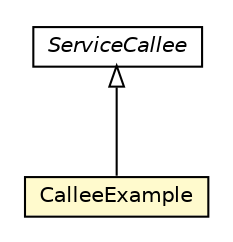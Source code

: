 #!/usr/local/bin/dot
#
# Class diagram 
# Generated by UMLGraph version R5_6-24-gf6e263 (http://www.umlgraph.org/)
#

digraph G {
	edge [fontname="Helvetica",fontsize=10,labelfontname="Helvetica",labelfontsize=10];
	node [fontname="Helvetica",fontsize=10,shape=plaintext];
	nodesep=0.25;
	ranksep=0.5;
	// org.universAAL.samples.utils.server.CalleeExample
	c8305 [label=<<table title="org.universAAL.samples.utils.server.CalleeExample" border="0" cellborder="1" cellspacing="0" cellpadding="2" port="p" bgcolor="lemonChiffon" href="./CalleeExample.html">
		<tr><td><table border="0" cellspacing="0" cellpadding="1">
<tr><td align="center" balign="center"> CalleeExample </td></tr>
		</table></td></tr>
		</table>>, URL="./CalleeExample.html", fontname="Helvetica", fontcolor="black", fontsize=10.0];
	//org.universAAL.samples.utils.server.CalleeExample extends org.universAAL.middleware.service.ServiceCallee
	c8389:p -> c8305:p [dir=back,arrowtail=empty];
	// org.universAAL.middleware.service.ServiceCallee
	c8389 [label=<<table title="org.universAAL.middleware.service.ServiceCallee" border="0" cellborder="1" cellspacing="0" cellpadding="2" port="p" href="http://java.sun.com/j2se/1.4.2/docs/api/org/universAAL/middleware/service/ServiceCallee.html">
		<tr><td><table border="0" cellspacing="0" cellpadding="1">
<tr><td align="center" balign="center"><font face="Helvetica-Oblique"> ServiceCallee </font></td></tr>
		</table></td></tr>
		</table>>, URL="http://java.sun.com/j2se/1.4.2/docs/api/org/universAAL/middleware/service/ServiceCallee.html", fontname="Helvetica", fontcolor="black", fontsize=10.0];
}

